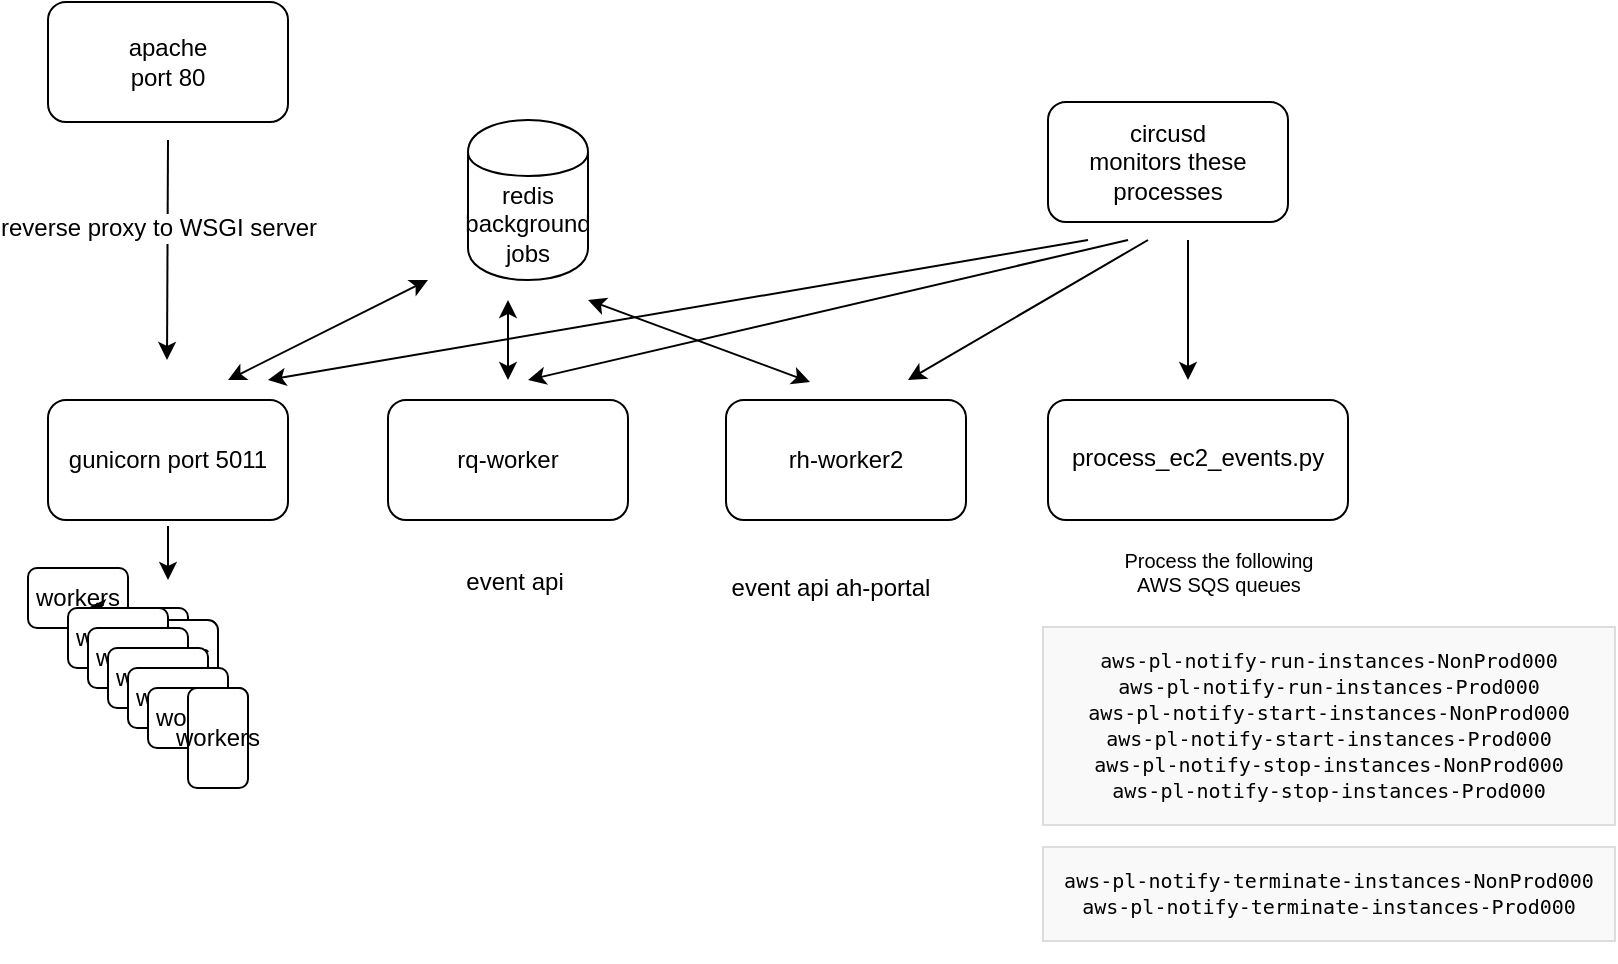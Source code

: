 <mxfile version="12.4.9" type="github">
  <diagram id="6I6xac8LYPNRdGNH9G0V" name="Page-1">
    <mxGraphModel dx="1855" dy="626" grid="1" gridSize="10" guides="1" tooltips="1" connect="1" arrows="1" fold="1" page="1" pageScale="1" pageWidth="827" pageHeight="1169" math="0" shadow="0">
      <root>
        <mxCell id="0"/>
        <mxCell id="1" parent="0"/>
        <mxCell id="7wYDEa6Z_keR5qtmBXL8-1" value="apache&lt;br&gt;port 80" style="rounded=1;whiteSpace=wrap;html=1;" parent="1" vertex="1">
          <mxGeometry x="20" y="21" width="120" height="60" as="geometry"/>
        </mxCell>
        <mxCell id="7wYDEa6Z_keR5qtmBXL8-2" value="gunicorn port 5011&lt;br&gt;" style="rounded=1;whiteSpace=wrap;html=1;" parent="1" vertex="1">
          <mxGeometry x="20" y="220" width="120" height="60" as="geometry"/>
        </mxCell>
        <mxCell id="7wYDEa6Z_keR5qtmBXL8-3" value="" style="endArrow=classic;html=1;" parent="1" edge="1">
          <mxGeometry width="50" height="50" relative="1" as="geometry">
            <mxPoint x="80" y="90" as="sourcePoint"/>
            <mxPoint x="79.5" y="200" as="targetPoint"/>
          </mxGeometry>
        </mxCell>
        <mxCell id="2WvPanqCT4wS21xxcVQg-2" value="reverse proxy to WSGI server" style="text;html=1;align=center;verticalAlign=middle;resizable=0;points=[];labelBackgroundColor=#ffffff;" parent="7wYDEa6Z_keR5qtmBXL8-3" vertex="1" connectable="0">
          <mxGeometry x="-0.2" y="-5" relative="1" as="geometry">
            <mxPoint as="offset"/>
          </mxGeometry>
        </mxCell>
        <mxCell id="7wYDEa6Z_keR5qtmBXL8-4" value="circusd&lt;br&gt;monitors these processes&lt;br&gt;" style="rounded=1;whiteSpace=wrap;html=1;" parent="1" vertex="1">
          <mxGeometry x="520" y="71" width="120" height="60" as="geometry"/>
        </mxCell>
        <mxCell id="7wYDEa6Z_keR5qtmBXL8-5" value="" style="endArrow=classic;html=1;" parent="1" edge="1">
          <mxGeometry width="50" height="50" relative="1" as="geometry">
            <mxPoint x="540" y="140" as="sourcePoint"/>
            <mxPoint x="130" y="210" as="targetPoint"/>
          </mxGeometry>
        </mxCell>
        <mxCell id="7wYDEa6Z_keR5qtmBXL8-6" value="rq-worker&lt;br&gt;" style="rounded=1;whiteSpace=wrap;html=1;" parent="1" vertex="1">
          <mxGeometry x="190" y="220" width="120" height="60" as="geometry"/>
        </mxCell>
        <mxCell id="7wYDEa6Z_keR5qtmBXL8-7" value="rh-worker2" style="rounded=1;whiteSpace=wrap;html=1;" parent="1" vertex="1">
          <mxGeometry x="359" y="220" width="120" height="60" as="geometry"/>
        </mxCell>
        <mxCell id="7wYDEa6Z_keR5qtmBXL8-8" value="" style="rounded=1;whiteSpace=wrap;html=1;" parent="1" vertex="1">
          <mxGeometry x="520" y="220" width="150" height="60" as="geometry"/>
        </mxCell>
        <mxCell id="7wYDEa6Z_keR5qtmBXL8-9" value="process_ec2_events.py" style="text;html=1;" parent="1" vertex="1">
          <mxGeometry x="530" y="235" width="150" height="30" as="geometry"/>
        </mxCell>
        <mxCell id="7wYDEa6Z_keR5qtmBXL8-11" value="" style="endArrow=classic;html=1;" parent="1" edge="1">
          <mxGeometry width="50" height="50" relative="1" as="geometry">
            <mxPoint x="560" y="140" as="sourcePoint"/>
            <mxPoint x="260" y="210" as="targetPoint"/>
          </mxGeometry>
        </mxCell>
        <mxCell id="7wYDEa6Z_keR5qtmBXL8-12" value="" style="endArrow=classic;html=1;" parent="1" edge="1">
          <mxGeometry width="50" height="50" relative="1" as="geometry">
            <mxPoint x="570" y="140" as="sourcePoint"/>
            <mxPoint x="450" y="210" as="targetPoint"/>
          </mxGeometry>
        </mxCell>
        <mxCell id="7wYDEa6Z_keR5qtmBXL8-13" value="" style="endArrow=classic;html=1;" parent="1" edge="1">
          <mxGeometry width="50" height="50" relative="1" as="geometry">
            <mxPoint x="590" y="140" as="sourcePoint"/>
            <mxPoint x="590" y="210" as="targetPoint"/>
          </mxGeometry>
        </mxCell>
        <mxCell id="7wYDEa6Z_keR5qtmBXL8-14" value="redis&lt;br&gt;background jobs" style="shape=cylinder;whiteSpace=wrap;html=1;boundedLbl=1;backgroundOutline=1;" parent="1" vertex="1">
          <mxGeometry x="230" y="80" width="60" height="80" as="geometry"/>
        </mxCell>
        <mxCell id="7wYDEa6Z_keR5qtmBXL8-15" value="" style="endArrow=classic;startArrow=classic;html=1;" parent="1" edge="1">
          <mxGeometry width="50" height="50" relative="1" as="geometry">
            <mxPoint x="250" y="210" as="sourcePoint"/>
            <mxPoint x="250" y="170" as="targetPoint"/>
          </mxGeometry>
        </mxCell>
        <mxCell id="7wYDEa6Z_keR5qtmBXL8-16" value="" style="endArrow=classic;startArrow=classic;html=1;entryX=0.35;entryY=-0.15;entryDx=0;entryDy=0;entryPerimeter=0;" parent="1" target="7wYDEa6Z_keR5qtmBXL8-7" edge="1">
          <mxGeometry width="50" height="50" relative="1" as="geometry">
            <mxPoint x="290" y="170" as="sourcePoint"/>
            <mxPoint x="340" y="120" as="targetPoint"/>
          </mxGeometry>
        </mxCell>
        <mxCell id="2WvPanqCT4wS21xxcVQg-3" value="" style="endArrow=classic;startArrow=classic;html=1;" parent="1" edge="1">
          <mxGeometry width="50" height="50" relative="1" as="geometry">
            <mxPoint x="110" y="210" as="sourcePoint"/>
            <mxPoint x="210" y="160" as="targetPoint"/>
          </mxGeometry>
        </mxCell>
        <mxCell id="2WvPanqCT4wS21xxcVQg-4" value="&lt;pre style=&quot;font-family: monospace, courier; padding: 1em; border: 1px solid rgb(221, 221, 221); background-color: rgb(249, 249, 249); line-height: 1.3em; font-size: 10px;&quot;&gt;aws-pl-notify-run-instances-NonProd000&lt;br style=&quot;font-size: 10px;&quot;&gt;aws-pl-notify-run-instances-Prod000&lt;br style=&quot;font-size: 10px;&quot;&gt;aws-pl-notify-start-instances-NonProd000&lt;br style=&quot;font-size: 10px;&quot;&gt;aws-pl-notify-start-instances-Prod000&lt;br style=&quot;font-size: 10px;&quot;&gt;aws-pl-notify-stop-instances-NonProd000&lt;br style=&quot;font-size: 10px;&quot;&gt;aws-pl-notify-stop-instances-Prod000&lt;/pre&gt;&lt;pre style=&quot;font-family: monospace, courier; padding: 1em; border: 1px solid rgb(221, 221, 221); background-color: rgb(249, 249, 249); line-height: 1.3em; font-size: 10px;&quot;&gt;aws-pl-notify-terminate-instances-NonProd000&lt;br style=&quot;font-size: 10px;&quot;&gt;aws-pl-notify-terminate-instances-Prod000&lt;/pre&gt;" style="text;html=1;align=center;verticalAlign=middle;resizable=0;points=[];autosize=1;fontSize=10;" parent="1" vertex="1">
          <mxGeometry x="520" y="321" width="280" height="180" as="geometry"/>
        </mxCell>
        <mxCell id="2WvPanqCT4wS21xxcVQg-5" value="event api&lt;br&gt;" style="text;html=1;align=center;verticalAlign=middle;resizable=0;points=[];autosize=1;" parent="1" vertex="1">
          <mxGeometry x="223" y="301" width="60" height="20" as="geometry"/>
        </mxCell>
        <mxCell id="2WvPanqCT4wS21xxcVQg-6" value="event api ah-portal&lt;br&gt;" style="text;html=1;align=center;verticalAlign=middle;resizable=0;points=[];autosize=1;" parent="1" vertex="1">
          <mxGeometry x="356" y="304" width="110" height="20" as="geometry"/>
        </mxCell>
        <mxCell id="KqsyyMvF4YfD29Q2Gl0U-1" value="workers" style="rounded=1;whiteSpace=wrap;html=1;" vertex="1" parent="1">
          <mxGeometry x="10" y="304" width="50" height="30" as="geometry"/>
        </mxCell>
        <mxCell id="KqsyyMvF4YfD29Q2Gl0U-4" value="workers" style="rounded=1;whiteSpace=wrap;html=1;" vertex="1" parent="1">
          <mxGeometry x="40" y="324" width="50" height="30" as="geometry"/>
        </mxCell>
        <mxCell id="KqsyyMvF4YfD29Q2Gl0U-3" value="" style="endArrow=classic;html=1;" edge="1" parent="1">
          <mxGeometry width="50" height="50" relative="1" as="geometry">
            <mxPoint x="80" y="283" as="sourcePoint"/>
            <mxPoint x="80" y="310" as="targetPoint"/>
          </mxGeometry>
        </mxCell>
        <mxCell id="KqsyyMvF4YfD29Q2Gl0U-6" value="workers" style="rounded=1;whiteSpace=wrap;html=1;" vertex="1" parent="1">
          <mxGeometry x="55" y="330" width="50" height="34" as="geometry"/>
        </mxCell>
        <mxCell id="KqsyyMvF4YfD29Q2Gl0U-7" style="edgeStyle=orthogonalEdgeStyle;rounded=0;orthogonalLoop=1;jettySize=auto;html=1;exitX=0.25;exitY=0;exitDx=0;exitDy=0;entryX=0;entryY=0;entryDx=0;entryDy=0;" edge="1" parent="1" source="KqsyyMvF4YfD29Q2Gl0U-4" target="KqsyyMvF4YfD29Q2Gl0U-4">
          <mxGeometry relative="1" as="geometry"/>
        </mxCell>
        <mxCell id="KqsyyMvF4YfD29Q2Gl0U-8" value="workers" style="rounded=1;whiteSpace=wrap;html=1;" vertex="1" parent="1">
          <mxGeometry x="30" y="324" width="50" height="30" as="geometry"/>
        </mxCell>
        <mxCell id="KqsyyMvF4YfD29Q2Gl0U-9" value="workers" style="rounded=1;whiteSpace=wrap;html=1;" vertex="1" parent="1">
          <mxGeometry x="40" y="334" width="50" height="30" as="geometry"/>
        </mxCell>
        <mxCell id="KqsyyMvF4YfD29Q2Gl0U-10" value="workers" style="rounded=1;whiteSpace=wrap;html=1;" vertex="1" parent="1">
          <mxGeometry x="50" y="344" width="50" height="30" as="geometry"/>
        </mxCell>
        <mxCell id="KqsyyMvF4YfD29Q2Gl0U-11" value="workers" style="rounded=1;whiteSpace=wrap;html=1;" vertex="1" parent="1">
          <mxGeometry x="60" y="354" width="50" height="30" as="geometry"/>
        </mxCell>
        <mxCell id="KqsyyMvF4YfD29Q2Gl0U-12" value="workers" style="rounded=1;whiteSpace=wrap;html=1;" vertex="1" parent="1">
          <mxGeometry x="70" y="364" width="50" height="30" as="geometry"/>
        </mxCell>
        <mxCell id="KqsyyMvF4YfD29Q2Gl0U-13" value="workers" style="rounded=1;whiteSpace=wrap;html=1;direction=south;" vertex="1" parent="1">
          <mxGeometry x="90" y="364" width="30" height="50" as="geometry"/>
        </mxCell>
        <mxCell id="KqsyyMvF4YfD29Q2Gl0U-14" value="Process the following &lt;br&gt;AWS SQS queues" style="text;html=1;align=center;verticalAlign=middle;resizable=0;points=[];autosize=1;fontSize=10;" vertex="1" parent="1">
          <mxGeometry x="550" y="291" width="110" height="30" as="geometry"/>
        </mxCell>
      </root>
    </mxGraphModel>
  </diagram>
</mxfile>
